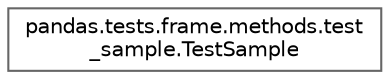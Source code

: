 digraph "Graphical Class Hierarchy"
{
 // LATEX_PDF_SIZE
  bgcolor="transparent";
  edge [fontname=Helvetica,fontsize=10,labelfontname=Helvetica,labelfontsize=10];
  node [fontname=Helvetica,fontsize=10,shape=box,height=0.2,width=0.4];
  rankdir="LR";
  Node0 [id="Node000000",label="pandas.tests.frame.methods.test\l_sample.TestSample",height=0.2,width=0.4,color="grey40", fillcolor="white", style="filled",URL="$d1/d1e/classpandas_1_1tests_1_1frame_1_1methods_1_1test__sample_1_1TestSample.html",tooltip=" "];
}
